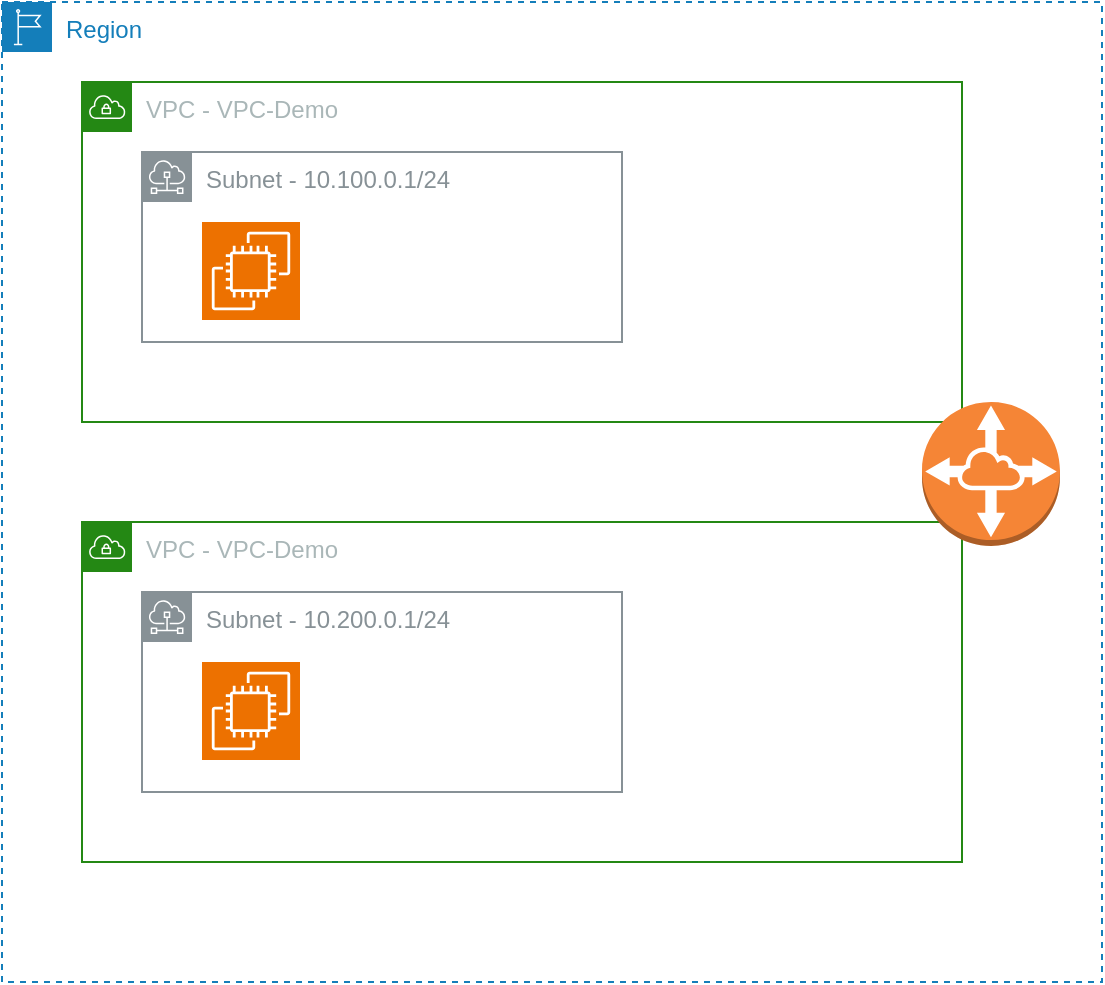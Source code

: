 <mxfile version="22.0.0" type="github">
  <diagram name="Page-1" id="A9K-0HT-UEwowzMU4LhS">
    <mxGraphModel dx="1134" dy="617" grid="1" gridSize="10" guides="1" tooltips="1" connect="1" arrows="1" fold="1" page="1" pageScale="1" pageWidth="850" pageHeight="1100" math="0" shadow="0">
      <root>
        <mxCell id="0" />
        <mxCell id="1" parent="0" />
        <mxCell id="Pzan016mrUZzbay4V-gx-8" value="Region" style="points=[[0,0],[0.25,0],[0.5,0],[0.75,0],[1,0],[1,0.25],[1,0.5],[1,0.75],[1,1],[0.75,1],[0.5,1],[0.25,1],[0,1],[0,0.75],[0,0.5],[0,0.25]];outlineConnect=0;gradientColor=none;html=1;whiteSpace=wrap;fontSize=12;fontStyle=0;container=1;pointerEvents=0;collapsible=0;recursiveResize=0;shape=mxgraph.aws4.group;grIcon=mxgraph.aws4.group_region;strokeColor=#147EBA;fillColor=none;verticalAlign=top;align=left;spacingLeft=30;fontColor=#147EBA;dashed=1;" vertex="1" parent="1">
          <mxGeometry x="80" y="40" width="550" height="490" as="geometry" />
        </mxCell>
        <mxCell id="Pzan016mrUZzbay4V-gx-1" value="VPC -&amp;nbsp;VPC-Demo" style="points=[[0,0],[0.25,0],[0.5,0],[0.75,0],[1,0],[1,0.25],[1,0.5],[1,0.75],[1,1],[0.75,1],[0.5,1],[0.25,1],[0,1],[0,0.75],[0,0.5],[0,0.25]];outlineConnect=0;gradientColor=none;html=1;whiteSpace=wrap;fontSize=12;fontStyle=0;container=1;pointerEvents=0;collapsible=0;recursiveResize=0;shape=mxgraph.aws4.group;grIcon=mxgraph.aws4.group_vpc;strokeColor=#248814;fillColor=none;verticalAlign=top;align=left;spacingLeft=30;fontColor=#AAB7B8;dashed=0;" vertex="1" parent="Pzan016mrUZzbay4V-gx-8">
          <mxGeometry x="40" y="260" width="440" height="170" as="geometry" />
        </mxCell>
        <mxCell id="Pzan016mrUZzbay4V-gx-13" value="" style="sketch=0;points=[[0,0,0],[0.25,0,0],[0.5,0,0],[0.75,0,0],[1,0,0],[0,1,0],[0.25,1,0],[0.5,1,0],[0.75,1,0],[1,1,0],[0,0.25,0],[0,0.5,0],[0,0.75,0],[1,0.25,0],[1,0.5,0],[1,0.75,0]];outlineConnect=0;fontColor=#232F3E;fillColor=#ED7100;strokeColor=#ffffff;dashed=0;verticalLabelPosition=bottom;verticalAlign=top;align=center;html=1;fontSize=12;fontStyle=0;aspect=fixed;shape=mxgraph.aws4.resourceIcon;resIcon=mxgraph.aws4.ec2;" vertex="1" parent="Pzan016mrUZzbay4V-gx-1">
          <mxGeometry x="60" y="70" width="49" height="49" as="geometry" />
        </mxCell>
        <mxCell id="Pzan016mrUZzbay4V-gx-10" value="Subnet - 10.200.0.1/24" style="sketch=0;outlineConnect=0;gradientColor=none;html=1;whiteSpace=wrap;fontSize=12;fontStyle=0;shape=mxgraph.aws4.group;grIcon=mxgraph.aws4.group_subnet;strokeColor=#879196;fillColor=none;verticalAlign=top;align=left;spacingLeft=30;fontColor=#879196;dashed=0;" vertex="1" parent="Pzan016mrUZzbay4V-gx-1">
          <mxGeometry x="30" y="35" width="240" height="100" as="geometry" />
        </mxCell>
        <mxCell id="Pzan016mrUZzbay4V-gx-15" value="VPC -&amp;nbsp;VPC-Demo" style="points=[[0,0],[0.25,0],[0.5,0],[0.75,0],[1,0],[1,0.25],[1,0.5],[1,0.75],[1,1],[0.75,1],[0.5,1],[0.25,1],[0,1],[0,0.75],[0,0.5],[0,0.25]];outlineConnect=0;gradientColor=none;html=1;whiteSpace=wrap;fontSize=12;fontStyle=0;container=1;pointerEvents=0;collapsible=0;recursiveResize=0;shape=mxgraph.aws4.group;grIcon=mxgraph.aws4.group_vpc;strokeColor=#248814;fillColor=none;verticalAlign=top;align=left;spacingLeft=30;fontColor=#AAB7B8;dashed=0;" vertex="1" parent="Pzan016mrUZzbay4V-gx-8">
          <mxGeometry x="40" y="40" width="440" height="170" as="geometry" />
        </mxCell>
        <mxCell id="Pzan016mrUZzbay4V-gx-9" value="Subnet - 10.100.0.1/24" style="sketch=0;outlineConnect=0;gradientColor=none;html=1;whiteSpace=wrap;fontSize=12;fontStyle=0;shape=mxgraph.aws4.group;grIcon=mxgraph.aws4.group_subnet;strokeColor=#879196;fillColor=none;verticalAlign=top;align=left;spacingLeft=30;fontColor=#879196;dashed=0;" vertex="1" parent="Pzan016mrUZzbay4V-gx-15">
          <mxGeometry x="30" y="35" width="240" height="95" as="geometry" />
        </mxCell>
        <mxCell id="Pzan016mrUZzbay4V-gx-12" value="" style="sketch=0;points=[[0,0,0],[0.25,0,0],[0.5,0,0],[0.75,0,0],[1,0,0],[0,1,0],[0.25,1,0],[0.5,1,0],[0.75,1,0],[1,1,0],[0,0.25,0],[0,0.5,0],[0,0.75,0],[1,0.25,0],[1,0.5,0],[1,0.75,0]];outlineConnect=0;fontColor=#232F3E;fillColor=#ED7100;strokeColor=#ffffff;dashed=0;verticalLabelPosition=bottom;verticalAlign=top;align=center;html=1;fontSize=12;fontStyle=0;aspect=fixed;shape=mxgraph.aws4.resourceIcon;resIcon=mxgraph.aws4.ec2;" vertex="1" parent="Pzan016mrUZzbay4V-gx-15">
          <mxGeometry x="60" y="70" width="49" height="49" as="geometry" />
        </mxCell>
        <mxCell id="Pzan016mrUZzbay4V-gx-17" value="" style="outlineConnect=0;dashed=0;verticalLabelPosition=bottom;verticalAlign=top;align=center;html=1;shape=mxgraph.aws3.vpc_peering;fillColor=#F58536;gradientColor=none;" vertex="1" parent="Pzan016mrUZzbay4V-gx-8">
          <mxGeometry x="460" y="200" width="69" height="72" as="geometry" />
        </mxCell>
      </root>
    </mxGraphModel>
  </diagram>
</mxfile>
